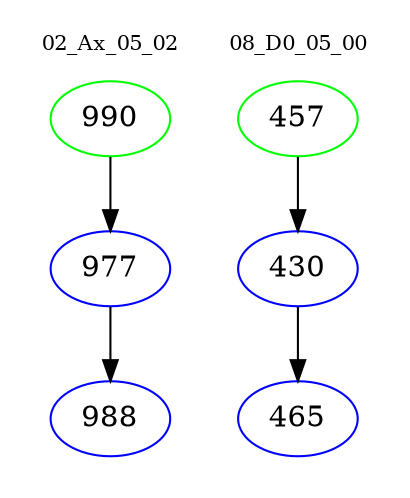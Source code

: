 digraph{
subgraph cluster_0 {
color = white
label = "02_Ax_05_02";
fontsize=10;
T0_990 [label="990", color="green"]
T0_990 -> T0_977 [color="black"]
T0_977 [label="977", color="blue"]
T0_977 -> T0_988 [color="black"]
T0_988 [label="988", color="blue"]
}
subgraph cluster_1 {
color = white
label = "08_D0_05_00";
fontsize=10;
T1_457 [label="457", color="green"]
T1_457 -> T1_430 [color="black"]
T1_430 [label="430", color="blue"]
T1_430 -> T1_465 [color="black"]
T1_465 [label="465", color="blue"]
}
}
